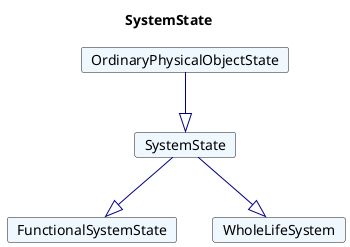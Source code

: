 @startuml
Title SystemState 

Card SystemState #F0F8FF [
SystemState
]
Card OrdinaryPhysicalObjectState #F0F8FF [
OrdinaryPhysicalObjectState
]
OrdinaryPhysicalObjectState --|> SystemState  #00008B 
Card FunctionalSystemState #F0F8FF [
FunctionalSystemState
]
SystemState --|> FunctionalSystemState  #00008B 
Card WholeLifeSystem #F0F8FF [
WholeLifeSystem
]
SystemState --|> WholeLifeSystem  #00008B 
@enduml